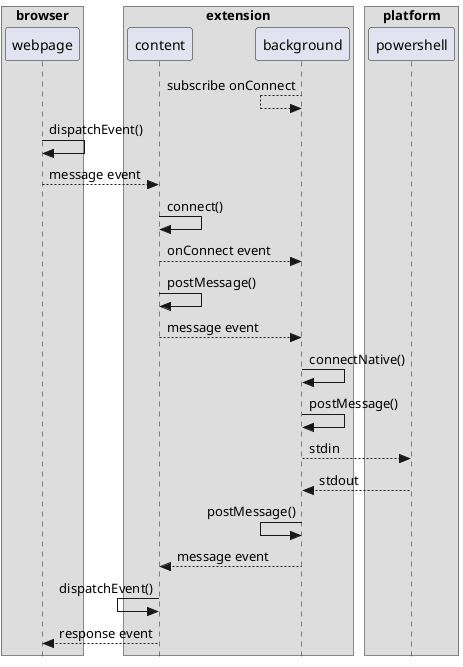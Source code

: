 @startuml communication

skinparam style strictuml
'skinparam monochrome reverse

box browser
    participant webpage as W
end box
box extension
    participant content as C
    participant background as B
end box
box platform
    participant powershell as P
end box

B <-- B: subscribe onConnect

W -> W: dispatchEvent()
W --> C: message event

C -> C: connect()
C --> B: onConnect event
C -> C: postMessage()
C --> B: message event

B -> B: connectNative()
B -> B: postMessage()
B --> P: stdin
B <-- P: stdout

B <- B: postMessage()
C <-- B: message event

C <- C: dispatchEvent()
W <-- C: response event

@enduml